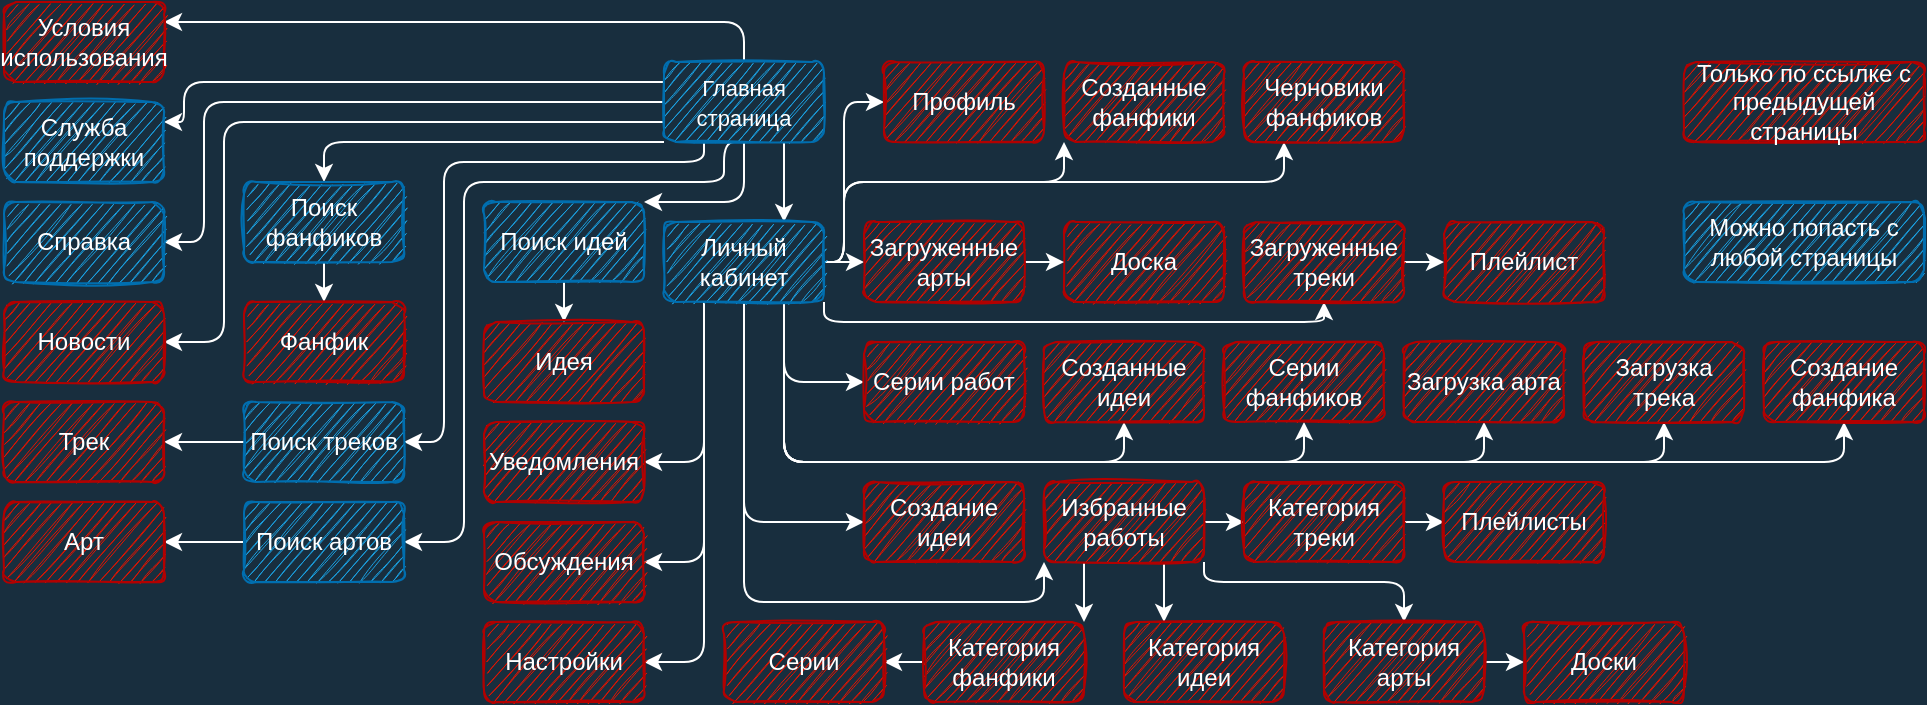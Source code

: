 <mxfile version="17.4.2" type="github">
  <diagram id="uaotouidl7DRpE_tk-Ah" name="Page-1">
    <mxGraphModel dx="1074" dy="543" grid="1" gridSize="10" guides="1" tooltips="1" connect="1" arrows="1" fold="1" page="1" pageScale="1" pageWidth="827" pageHeight="1169" background="#182E3E" math="0" shadow="0">
      <root>
        <mxCell id="0" />
        <mxCell id="1" parent="0" />
        <mxCell id="NIGUacSrwy0HxMmettO_-58" style="edgeStyle=orthogonalEdgeStyle;curved=0;rounded=1;sketch=0;orthogonalLoop=1;jettySize=auto;html=1;exitX=0;exitY=0.75;exitDx=0;exitDy=0;entryX=1;entryY=0.5;entryDx=0;entryDy=0;fontFamily=Helvetica;fontSize=11;fontColor=#FFFFFF;strokeColor=#FFFFFF;" edge="1" parent="1" source="NIGUacSrwy0HxMmettO_-1" target="NIGUacSrwy0HxMmettO_-38">
          <mxGeometry relative="1" as="geometry">
            <Array as="points">
              <mxPoint x="120" y="70" />
              <mxPoint x="120" y="180" />
            </Array>
          </mxGeometry>
        </mxCell>
        <mxCell id="NIGUacSrwy0HxMmettO_-69" style="edgeStyle=orthogonalEdgeStyle;curved=0;rounded=1;sketch=0;orthogonalLoop=1;jettySize=auto;html=1;exitX=0;exitY=0.5;exitDx=0;exitDy=0;entryX=1;entryY=0.5;entryDx=0;entryDy=0;fontFamily=Helvetica;fontSize=11;fontColor=#FFFFFF;strokeColor=#FFFFFF;" edge="1" parent="1" source="NIGUacSrwy0HxMmettO_-1" target="NIGUacSrwy0HxMmettO_-68">
          <mxGeometry relative="1" as="geometry">
            <Array as="points">
              <mxPoint x="110" y="60" />
              <mxPoint x="110" y="130" />
            </Array>
          </mxGeometry>
        </mxCell>
        <mxCell id="NIGUacSrwy0HxMmettO_-71" style="edgeStyle=orthogonalEdgeStyle;curved=0;rounded=1;sketch=0;orthogonalLoop=1;jettySize=auto;html=1;exitX=0;exitY=0.25;exitDx=0;exitDy=0;entryX=1;entryY=0.25;entryDx=0;entryDy=0;fontFamily=Helvetica;fontSize=11;fontColor=#FFFFFF;strokeColor=#FFFFFF;" edge="1" parent="1" source="NIGUacSrwy0HxMmettO_-1" target="NIGUacSrwy0HxMmettO_-70">
          <mxGeometry relative="1" as="geometry">
            <Array as="points">
              <mxPoint x="100" y="50" />
              <mxPoint x="100" y="70" />
            </Array>
          </mxGeometry>
        </mxCell>
        <mxCell id="NIGUacSrwy0HxMmettO_-72" style="edgeStyle=orthogonalEdgeStyle;curved=0;rounded=1;sketch=0;orthogonalLoop=1;jettySize=auto;html=1;exitX=0.5;exitY=1;exitDx=0;exitDy=0;entryX=1;entryY=0.5;entryDx=0;entryDy=0;fontFamily=Helvetica;fontSize=11;fontColor=#FFFFFF;strokeColor=#FFFFFF;" edge="1" parent="1" source="NIGUacSrwy0HxMmettO_-1" target="NIGUacSrwy0HxMmettO_-17">
          <mxGeometry relative="1" as="geometry">
            <Array as="points">
              <mxPoint x="370" y="80" />
              <mxPoint x="370" y="100" />
              <mxPoint x="240" y="100" />
              <mxPoint x="240" y="280" />
            </Array>
          </mxGeometry>
        </mxCell>
        <mxCell id="NIGUacSrwy0HxMmettO_-73" style="edgeStyle=orthogonalEdgeStyle;curved=0;rounded=1;sketch=0;orthogonalLoop=1;jettySize=auto;html=1;exitX=0.25;exitY=1;exitDx=0;exitDy=0;entryX=1;entryY=0.5;entryDx=0;entryDy=0;fontFamily=Helvetica;fontSize=11;fontColor=#FFFFFF;strokeColor=#FFFFFF;" edge="1" parent="1" source="NIGUacSrwy0HxMmettO_-1" target="NIGUacSrwy0HxMmettO_-16">
          <mxGeometry relative="1" as="geometry">
            <Array as="points">
              <mxPoint x="360" y="90" />
              <mxPoint x="230" y="90" />
              <mxPoint x="230" y="230" />
            </Array>
          </mxGeometry>
        </mxCell>
        <mxCell id="NIGUacSrwy0HxMmettO_-74" style="edgeStyle=orthogonalEdgeStyle;curved=0;rounded=1;sketch=0;orthogonalLoop=1;jettySize=auto;html=1;exitX=0;exitY=1;exitDx=0;exitDy=0;entryX=0.5;entryY=0;entryDx=0;entryDy=0;fontFamily=Helvetica;fontSize=11;fontColor=#FFFFFF;strokeColor=#FFFFFF;" edge="1" parent="1" source="NIGUacSrwy0HxMmettO_-1" target="NIGUacSrwy0HxMmettO_-15">
          <mxGeometry relative="1" as="geometry">
            <Array as="points">
              <mxPoint x="170" y="80" />
            </Array>
          </mxGeometry>
        </mxCell>
        <mxCell id="NIGUacSrwy0HxMmettO_-79" style="edgeStyle=orthogonalEdgeStyle;curved=0;rounded=1;sketch=0;orthogonalLoop=1;jettySize=auto;html=1;exitX=0.5;exitY=1;exitDx=0;exitDy=0;entryX=1;entryY=0;entryDx=0;entryDy=0;fontFamily=Helvetica;fontSize=11;fontColor=#FFFFFF;strokeColor=#FFFFFF;" edge="1" parent="1" source="NIGUacSrwy0HxMmettO_-1" target="NIGUacSrwy0HxMmettO_-4">
          <mxGeometry relative="1" as="geometry">
            <Array as="points">
              <mxPoint x="380" y="110" />
            </Array>
          </mxGeometry>
        </mxCell>
        <mxCell id="NIGUacSrwy0HxMmettO_-80" style="edgeStyle=orthogonalEdgeStyle;curved=0;rounded=1;sketch=0;orthogonalLoop=1;jettySize=auto;html=1;exitX=0.75;exitY=1;exitDx=0;exitDy=0;entryX=0.75;entryY=0;entryDx=0;entryDy=0;fontFamily=Helvetica;fontSize=11;fontColor=#FFFFFF;strokeColor=#FFFFFF;" edge="1" parent="1" source="NIGUacSrwy0HxMmettO_-1" target="NIGUacSrwy0HxMmettO_-14">
          <mxGeometry relative="1" as="geometry" />
        </mxCell>
        <mxCell id="NIGUacSrwy0HxMmettO_-124" style="edgeStyle=orthogonalEdgeStyle;curved=0;rounded=1;sketch=0;orthogonalLoop=1;jettySize=auto;html=1;exitX=0.5;exitY=0;exitDx=0;exitDy=0;entryX=1;entryY=0.25;entryDx=0;entryDy=0;fontFamily=Helvetica;fontSize=11;fontColor=#FFFFFF;strokeColor=#FFFFFF;" edge="1" parent="1" source="NIGUacSrwy0HxMmettO_-1" target="NIGUacSrwy0HxMmettO_-112">
          <mxGeometry relative="1" as="geometry" />
        </mxCell>
        <mxCell id="NIGUacSrwy0HxMmettO_-1" value="&lt;font color=&quot;#ffffff&quot; style=&quot;font-size: 11px&quot;&gt;Главная страница&lt;/font&gt;" style="rounded=1;whiteSpace=wrap;html=1;strokeColor=#006EAF;fillColor=#1ba1e2;sketch=1;fontColor=#ffffff;" vertex="1" parent="1">
          <mxGeometry x="340" y="40" width="80" height="40" as="geometry" />
        </mxCell>
        <mxCell id="NIGUacSrwy0HxMmettO_-62" style="edgeStyle=orthogonalEdgeStyle;curved=0;rounded=1;sketch=0;orthogonalLoop=1;jettySize=auto;html=1;exitX=0.5;exitY=1;exitDx=0;exitDy=0;entryX=0.5;entryY=0;entryDx=0;entryDy=0;fontFamily=Helvetica;fontSize=11;fontColor=#FFFFFF;strokeColor=#FFFFFF;" edge="1" parent="1" source="NIGUacSrwy0HxMmettO_-4" target="NIGUacSrwy0HxMmettO_-30">
          <mxGeometry relative="1" as="geometry" />
        </mxCell>
        <mxCell id="NIGUacSrwy0HxMmettO_-4" value="&lt;font color=&quot;#ffffff&quot;&gt;Поиск идей&lt;/font&gt;" style="rounded=1;whiteSpace=wrap;html=1;strokeColor=#006EAF;fillColor=#1ba1e2;sketch=1;fontColor=#ffffff;" vertex="1" parent="1">
          <mxGeometry x="250" y="110" width="80" height="40" as="geometry" />
        </mxCell>
        <mxCell id="NIGUacSrwy0HxMmettO_-90" style="edgeStyle=orthogonalEdgeStyle;curved=0;rounded=1;sketch=0;orthogonalLoop=1;jettySize=auto;html=1;exitX=1;exitY=0.5;exitDx=0;exitDy=0;entryX=0;entryY=0.5;entryDx=0;entryDy=0;fontFamily=Helvetica;fontSize=11;fontColor=#FFFFFF;strokeColor=#FFFFFF;" edge="1" parent="1" source="NIGUacSrwy0HxMmettO_-14" target="NIGUacSrwy0HxMmettO_-85">
          <mxGeometry relative="1" as="geometry">
            <Array as="points">
              <mxPoint x="430" y="140" />
              <mxPoint x="430" y="60" />
            </Array>
          </mxGeometry>
        </mxCell>
        <mxCell id="NIGUacSrwy0HxMmettO_-91" style="edgeStyle=orthogonalEdgeStyle;curved=0;rounded=1;sketch=0;orthogonalLoop=1;jettySize=auto;html=1;exitX=1;exitY=0.5;exitDx=0;exitDy=0;entryX=0;entryY=1;entryDx=0;entryDy=0;fontFamily=Helvetica;fontSize=11;fontColor=#FFFFFF;strokeColor=#FFFFFF;" edge="1" parent="1" source="NIGUacSrwy0HxMmettO_-14" target="NIGUacSrwy0HxMmettO_-84">
          <mxGeometry relative="1" as="geometry">
            <Array as="points">
              <mxPoint x="430" y="140" />
              <mxPoint x="430" y="100" />
              <mxPoint x="540" y="100" />
            </Array>
          </mxGeometry>
        </mxCell>
        <mxCell id="NIGUacSrwy0HxMmettO_-92" style="edgeStyle=orthogonalEdgeStyle;curved=0;rounded=1;sketch=0;orthogonalLoop=1;jettySize=auto;html=1;exitX=1;exitY=0.5;exitDx=0;exitDy=0;entryX=0.25;entryY=1;entryDx=0;entryDy=0;fontFamily=Helvetica;fontSize=11;fontColor=#FFFFFF;strokeColor=#FFFFFF;" edge="1" parent="1" source="NIGUacSrwy0HxMmettO_-14" target="NIGUacSrwy0HxMmettO_-83">
          <mxGeometry relative="1" as="geometry">
            <Array as="points">
              <mxPoint x="430" y="140" />
              <mxPoint x="430" y="100" />
              <mxPoint x="650" y="100" />
            </Array>
          </mxGeometry>
        </mxCell>
        <mxCell id="NIGUacSrwy0HxMmettO_-93" style="edgeStyle=orthogonalEdgeStyle;curved=0;rounded=1;sketch=0;orthogonalLoop=1;jettySize=auto;html=1;exitX=1;exitY=0.5;exitDx=0;exitDy=0;entryX=0;entryY=0.5;entryDx=0;entryDy=0;fontFamily=Helvetica;fontSize=11;fontColor=#FFFFFF;strokeColor=#FFFFFF;" edge="1" parent="1" source="NIGUacSrwy0HxMmettO_-14" target="NIGUacSrwy0HxMmettO_-82">
          <mxGeometry relative="1" as="geometry" />
        </mxCell>
        <mxCell id="NIGUacSrwy0HxMmettO_-101" style="edgeStyle=orthogonalEdgeStyle;curved=0;rounded=1;sketch=0;orthogonalLoop=1;jettySize=auto;html=1;exitX=0.25;exitY=1;exitDx=0;exitDy=0;entryX=1;entryY=0.5;entryDx=0;entryDy=0;fontFamily=Helvetica;fontSize=11;fontColor=#FFFFFF;strokeColor=#FFFFFF;" edge="1" parent="1" source="NIGUacSrwy0HxMmettO_-14" target="NIGUacSrwy0HxMmettO_-99">
          <mxGeometry relative="1" as="geometry" />
        </mxCell>
        <mxCell id="NIGUacSrwy0HxMmettO_-102" style="edgeStyle=orthogonalEdgeStyle;curved=0;rounded=1;sketch=0;orthogonalLoop=1;jettySize=auto;html=1;exitX=0.25;exitY=1;exitDx=0;exitDy=0;entryX=1;entryY=0.5;entryDx=0;entryDy=0;fontFamily=Helvetica;fontSize=11;fontColor=#FFFFFF;strokeColor=#FFFFFF;" edge="1" parent="1" source="NIGUacSrwy0HxMmettO_-14" target="NIGUacSrwy0HxMmettO_-98">
          <mxGeometry relative="1" as="geometry" />
        </mxCell>
        <mxCell id="NIGUacSrwy0HxMmettO_-103" style="edgeStyle=orthogonalEdgeStyle;curved=0;rounded=1;sketch=0;orthogonalLoop=1;jettySize=auto;html=1;exitX=0.25;exitY=1;exitDx=0;exitDy=0;entryX=1;entryY=0.5;entryDx=0;entryDy=0;fontFamily=Helvetica;fontSize=11;fontColor=#FFFFFF;strokeColor=#FFFFFF;" edge="1" parent="1" source="NIGUacSrwy0HxMmettO_-14" target="NIGUacSrwy0HxMmettO_-97">
          <mxGeometry relative="1" as="geometry">
            <Array as="points">
              <mxPoint x="360" y="340" />
            </Array>
          </mxGeometry>
        </mxCell>
        <mxCell id="NIGUacSrwy0HxMmettO_-107" style="edgeStyle=orthogonalEdgeStyle;curved=0;rounded=1;sketch=0;orthogonalLoop=1;jettySize=auto;html=1;exitX=1;exitY=1;exitDx=0;exitDy=0;entryX=0.5;entryY=1;entryDx=0;entryDy=0;fontFamily=Helvetica;fontSize=11;fontColor=#FFFFFF;strokeColor=#FFFFFF;" edge="1" parent="1" source="NIGUacSrwy0HxMmettO_-14" target="NIGUacSrwy0HxMmettO_-104">
          <mxGeometry relative="1" as="geometry">
            <Array as="points">
              <mxPoint x="420" y="170" />
              <mxPoint x="670" y="170" />
            </Array>
          </mxGeometry>
        </mxCell>
        <mxCell id="NIGUacSrwy0HxMmettO_-109" style="edgeStyle=orthogonalEdgeStyle;curved=0;rounded=1;sketch=0;orthogonalLoop=1;jettySize=auto;html=1;exitX=0.75;exitY=1;exitDx=0;exitDy=0;entryX=0;entryY=0.5;entryDx=0;entryDy=0;fontFamily=Helvetica;fontSize=11;fontColor=#FFFFFF;strokeColor=#FFFFFF;" edge="1" parent="1" source="NIGUacSrwy0HxMmettO_-14" target="NIGUacSrwy0HxMmettO_-96">
          <mxGeometry relative="1" as="geometry" />
        </mxCell>
        <mxCell id="NIGUacSrwy0HxMmettO_-110" style="edgeStyle=orthogonalEdgeStyle;curved=0;rounded=1;sketch=0;orthogonalLoop=1;jettySize=auto;html=1;exitX=0.75;exitY=1;exitDx=0;exitDy=0;entryX=0.5;entryY=1;entryDx=0;entryDy=0;fontFamily=Helvetica;fontSize=11;fontColor=#FFFFFF;strokeColor=#FFFFFF;" edge="1" parent="1" source="NIGUacSrwy0HxMmettO_-14" target="NIGUacSrwy0HxMmettO_-95">
          <mxGeometry relative="1" as="geometry" />
        </mxCell>
        <mxCell id="NIGUacSrwy0HxMmettO_-111" style="edgeStyle=orthogonalEdgeStyle;curved=0;rounded=1;sketch=0;orthogonalLoop=1;jettySize=auto;html=1;exitX=0.75;exitY=1;exitDx=0;exitDy=0;entryX=0.5;entryY=1;entryDx=0;entryDy=0;fontFamily=Helvetica;fontSize=11;fontColor=#FFFFFF;strokeColor=#FFFFFF;" edge="1" parent="1" source="NIGUacSrwy0HxMmettO_-14" target="NIGUacSrwy0HxMmettO_-94">
          <mxGeometry relative="1" as="geometry" />
        </mxCell>
        <mxCell id="NIGUacSrwy0HxMmettO_-118" style="edgeStyle=orthogonalEdgeStyle;curved=0;rounded=1;sketch=0;orthogonalLoop=1;jettySize=auto;html=1;exitX=0.75;exitY=1;exitDx=0;exitDy=0;entryX=0.5;entryY=1;entryDx=0;entryDy=0;fontFamily=Helvetica;fontSize=11;fontColor=#FFFFFF;strokeColor=#FFFFFF;" edge="1" parent="1" source="NIGUacSrwy0HxMmettO_-14" target="NIGUacSrwy0HxMmettO_-117">
          <mxGeometry relative="1" as="geometry" />
        </mxCell>
        <mxCell id="NIGUacSrwy0HxMmettO_-119" style="edgeStyle=orthogonalEdgeStyle;curved=0;rounded=1;sketch=0;orthogonalLoop=1;jettySize=auto;html=1;exitX=0.75;exitY=1;exitDx=0;exitDy=0;entryX=0.5;entryY=1;entryDx=0;entryDy=0;fontFamily=Helvetica;fontSize=11;fontColor=#FFFFFF;strokeColor=#FFFFFF;" edge="1" parent="1" source="NIGUacSrwy0HxMmettO_-14" target="NIGUacSrwy0HxMmettO_-116">
          <mxGeometry relative="1" as="geometry" />
        </mxCell>
        <mxCell id="NIGUacSrwy0HxMmettO_-120" style="edgeStyle=orthogonalEdgeStyle;curved=0;rounded=1;sketch=0;orthogonalLoop=1;jettySize=auto;html=1;exitX=0.75;exitY=1;exitDx=0;exitDy=0;fontFamily=Helvetica;fontSize=11;fontColor=#FFFFFF;strokeColor=#FFFFFF;entryX=0.5;entryY=1;entryDx=0;entryDy=0;" edge="1" parent="1" source="NIGUacSrwy0HxMmettO_-14" target="NIGUacSrwy0HxMmettO_-115">
          <mxGeometry relative="1" as="geometry">
            <mxPoint x="911.6" y="230" as="targetPoint" />
          </mxGeometry>
        </mxCell>
        <mxCell id="NIGUacSrwy0HxMmettO_-122" style="edgeStyle=orthogonalEdgeStyle;curved=0;rounded=1;sketch=0;orthogonalLoop=1;jettySize=auto;html=1;exitX=0.5;exitY=1;exitDx=0;exitDy=0;entryX=0;entryY=0.5;entryDx=0;entryDy=0;fontFamily=Helvetica;fontSize=11;fontColor=#FFFFFF;strokeColor=#FFFFFF;" edge="1" parent="1" source="NIGUacSrwy0HxMmettO_-14" target="NIGUacSrwy0HxMmettO_-114">
          <mxGeometry relative="1" as="geometry" />
        </mxCell>
        <mxCell id="NIGUacSrwy0HxMmettO_-123" style="edgeStyle=orthogonalEdgeStyle;curved=0;rounded=1;sketch=0;orthogonalLoop=1;jettySize=auto;html=1;exitX=0.5;exitY=1;exitDx=0;exitDy=0;entryX=0;entryY=1;entryDx=0;entryDy=0;fontFamily=Helvetica;fontSize=11;fontColor=#FFFFFF;strokeColor=#FFFFFF;" edge="1" parent="1" source="NIGUacSrwy0HxMmettO_-14" target="NIGUacSrwy0HxMmettO_-113">
          <mxGeometry relative="1" as="geometry">
            <Array as="points">
              <mxPoint x="380" y="310" />
              <mxPoint x="530" y="310" />
            </Array>
          </mxGeometry>
        </mxCell>
        <mxCell id="NIGUacSrwy0HxMmettO_-14" value="&lt;font color=&quot;#ffffff&quot;&gt;Личный кабинет&lt;/font&gt;" style="rounded=1;whiteSpace=wrap;html=1;strokeColor=#006EAF;fillColor=#1ba1e2;sketch=1;fontColor=#ffffff;" vertex="1" parent="1">
          <mxGeometry x="340" y="120" width="80" height="40" as="geometry" />
        </mxCell>
        <mxCell id="NIGUacSrwy0HxMmettO_-59" style="edgeStyle=orthogonalEdgeStyle;curved=0;rounded=1;sketch=0;orthogonalLoop=1;jettySize=auto;html=1;exitX=0.5;exitY=1;exitDx=0;exitDy=0;entryX=0.5;entryY=0;entryDx=0;entryDy=0;fontFamily=Helvetica;fontSize=11;fontColor=#FFFFFF;strokeColor=#FFFFFF;" edge="1" parent="1" source="NIGUacSrwy0HxMmettO_-15" target="NIGUacSrwy0HxMmettO_-24">
          <mxGeometry relative="1" as="geometry" />
        </mxCell>
        <mxCell id="NIGUacSrwy0HxMmettO_-15" value="&lt;font color=&quot;#ffffff&quot;&gt;Поиск фанфиков&lt;/font&gt;" style="rounded=1;whiteSpace=wrap;html=1;strokeColor=#006EAF;fillColor=#1ba1e2;sketch=1;fontColor=#ffffff;" vertex="1" parent="1">
          <mxGeometry x="130" y="100" width="80" height="40" as="geometry" />
        </mxCell>
        <mxCell id="NIGUacSrwy0HxMmettO_-81" style="edgeStyle=orthogonalEdgeStyle;curved=0;rounded=1;sketch=0;orthogonalLoop=1;jettySize=auto;html=1;exitX=0;exitY=0.5;exitDx=0;exitDy=0;entryX=1;entryY=0.5;entryDx=0;entryDy=0;fontFamily=Helvetica;fontSize=11;fontColor=#FFFFFF;strokeColor=#FFFFFF;" edge="1" parent="1" source="NIGUacSrwy0HxMmettO_-16" target="NIGUacSrwy0HxMmettO_-25">
          <mxGeometry relative="1" as="geometry" />
        </mxCell>
        <mxCell id="NIGUacSrwy0HxMmettO_-16" value="&lt;font color=&quot;#ffffff&quot;&gt;Поиск треков&lt;/font&gt;" style="rounded=1;whiteSpace=wrap;html=1;strokeColor=#006EAF;fillColor=#1ba1e2;sketch=1;fontColor=#ffffff;" vertex="1" parent="1">
          <mxGeometry x="130" y="210" width="80" height="40" as="geometry" />
        </mxCell>
        <mxCell id="NIGUacSrwy0HxMmettO_-61" style="edgeStyle=orthogonalEdgeStyle;curved=0;rounded=1;sketch=0;orthogonalLoop=1;jettySize=auto;html=1;exitX=0;exitY=0.5;exitDx=0;exitDy=0;entryX=1;entryY=0.5;entryDx=0;entryDy=0;fontFamily=Helvetica;fontSize=11;fontColor=#FFFFFF;strokeColor=#FFFFFF;" edge="1" parent="1" source="NIGUacSrwy0HxMmettO_-17" target="NIGUacSrwy0HxMmettO_-26">
          <mxGeometry relative="1" as="geometry">
            <Array as="points" />
          </mxGeometry>
        </mxCell>
        <mxCell id="NIGUacSrwy0HxMmettO_-17" value="&lt;font color=&quot;#ffffff&quot;&gt;Поиск артов&lt;/font&gt;" style="rounded=1;whiteSpace=wrap;html=1;strokeColor=#006EAF;fillColor=#1ba1e2;sketch=1;fontColor=#ffffff;" vertex="1" parent="1">
          <mxGeometry x="130" y="260" width="80" height="40" as="geometry" />
        </mxCell>
        <mxCell id="NIGUacSrwy0HxMmettO_-23" value="&lt;font color=&quot;#ffffff&quot;&gt;Доска&lt;/font&gt;" style="rounded=1;whiteSpace=wrap;html=1;strokeColor=#B20000;fillColor=#e51400;sketch=1;fontColor=#ffffff;" vertex="1" parent="1">
          <mxGeometry x="540" y="120" width="80" height="40" as="geometry" />
        </mxCell>
        <mxCell id="NIGUacSrwy0HxMmettO_-24" value="&lt;font color=&quot;#ffffff&quot;&gt;Фанфик&lt;/font&gt;" style="rounded=1;whiteSpace=wrap;html=1;strokeColor=#B20000;fillColor=#e51400;sketch=1;fontColor=#ffffff;" vertex="1" parent="1">
          <mxGeometry x="130" y="160" width="80" height="40" as="geometry" />
        </mxCell>
        <mxCell id="NIGUacSrwy0HxMmettO_-25" value="&lt;font color=&quot;#ffffff&quot;&gt;Трек&lt;/font&gt;" style="rounded=1;whiteSpace=wrap;html=1;strokeColor=#B20000;fillColor=#e51400;sketch=1;fontColor=#ffffff;" vertex="1" parent="1">
          <mxGeometry x="10" y="210" width="80" height="40" as="geometry" />
        </mxCell>
        <mxCell id="NIGUacSrwy0HxMmettO_-26" value="&lt;font color=&quot;#ffffff&quot;&gt;Арт&lt;/font&gt;" style="rounded=1;whiteSpace=wrap;html=1;strokeColor=#B20000;fillColor=#e51400;sketch=1;fontColor=#ffffff;" vertex="1" parent="1">
          <mxGeometry x="10" y="260" width="80" height="40" as="geometry" />
        </mxCell>
        <mxCell id="NIGUacSrwy0HxMmettO_-30" value="&lt;font color=&quot;#ffffff&quot;&gt;Идея&lt;/font&gt;" style="rounded=1;whiteSpace=wrap;html=1;strokeColor=#B20000;fillColor=#e51400;sketch=1;fontColor=#ffffff;" vertex="1" parent="1">
          <mxGeometry x="250" y="170" width="80" height="40" as="geometry" />
        </mxCell>
        <mxCell id="NIGUacSrwy0HxMmettO_-36" value="&lt;font color=&quot;#ffffff&quot;&gt;Только по ссылке с предыдущей страницы&lt;/font&gt;" style="rounded=1;whiteSpace=wrap;html=1;strokeColor=#B20000;fillColor=#e51400;sketch=1;fontColor=#ffffff;" vertex="1" parent="1">
          <mxGeometry x="850" y="40" width="120" height="40" as="geometry" />
        </mxCell>
        <mxCell id="NIGUacSrwy0HxMmettO_-37" value="&lt;font color=&quot;#ffffff&quot;&gt;Можно попасть с любой страницы&lt;/font&gt;" style="rounded=1;whiteSpace=wrap;html=1;strokeColor=#006EAF;fillColor=#1ba1e2;sketch=1;fontColor=#ffffff;" vertex="1" parent="1">
          <mxGeometry x="850" y="110" width="120" height="40" as="geometry" />
        </mxCell>
        <mxCell id="NIGUacSrwy0HxMmettO_-38" value="&lt;font color=&quot;#ffffff&quot;&gt;Новости&lt;/font&gt;" style="rounded=1;whiteSpace=wrap;html=1;strokeColor=#B20000;fillColor=#e51400;sketch=1;fontColor=#ffffff;" vertex="1" parent="1">
          <mxGeometry x="10" y="160" width="80" height="40" as="geometry" />
        </mxCell>
        <mxCell id="NIGUacSrwy0HxMmettO_-68" value="&lt;font color=&quot;#ffffff&quot;&gt;Справка&lt;/font&gt;" style="rounded=1;whiteSpace=wrap;html=1;strokeColor=#006EAF;fillColor=#1ba1e2;sketch=1;fontColor=#ffffff;" vertex="1" parent="1">
          <mxGeometry x="10" y="110" width="80" height="40" as="geometry" />
        </mxCell>
        <mxCell id="NIGUacSrwy0HxMmettO_-70" value="&lt;font color=&quot;#ffffff&quot;&gt;Служба поддержки&lt;/font&gt;" style="rounded=1;whiteSpace=wrap;html=1;strokeColor=#006EAF;fillColor=#1ba1e2;sketch=1;fontColor=#ffffff;" vertex="1" parent="1">
          <mxGeometry x="10" y="60" width="80" height="40" as="geometry" />
        </mxCell>
        <mxCell id="NIGUacSrwy0HxMmettO_-89" style="edgeStyle=orthogonalEdgeStyle;curved=0;rounded=1;sketch=0;orthogonalLoop=1;jettySize=auto;html=1;exitX=1;exitY=0.5;exitDx=0;exitDy=0;entryX=0;entryY=0.5;entryDx=0;entryDy=0;fontFamily=Helvetica;fontSize=11;fontColor=#FFFFFF;strokeColor=#FFFFFF;" edge="1" parent="1" source="NIGUacSrwy0HxMmettO_-82" target="NIGUacSrwy0HxMmettO_-23">
          <mxGeometry relative="1" as="geometry" />
        </mxCell>
        <mxCell id="NIGUacSrwy0HxMmettO_-82" value="&lt;font color=&quot;#ffffff&quot;&gt;Загруженные арты&lt;/font&gt;" style="rounded=1;whiteSpace=wrap;html=1;strokeColor=#B20000;fillColor=#e51400;sketch=1;fontColor=#ffffff;" vertex="1" parent="1">
          <mxGeometry x="440" y="120" width="80" height="40" as="geometry" />
        </mxCell>
        <mxCell id="NIGUacSrwy0HxMmettO_-83" value="Черновики фанфиков" style="rounded=1;whiteSpace=wrap;html=1;strokeColor=#B20000;fillColor=#e51400;sketch=1;fontColor=#ffffff;" vertex="1" parent="1">
          <mxGeometry x="630" y="40" width="80" height="40" as="geometry" />
        </mxCell>
        <mxCell id="NIGUacSrwy0HxMmettO_-84" value="Созданные фанфики" style="rounded=1;whiteSpace=wrap;html=1;strokeColor=#B20000;fillColor=#e51400;sketch=1;fontColor=#ffffff;" vertex="1" parent="1">
          <mxGeometry x="540" y="40" width="80" height="40" as="geometry" />
        </mxCell>
        <mxCell id="NIGUacSrwy0HxMmettO_-85" value="Профиль" style="rounded=1;whiteSpace=wrap;html=1;strokeColor=#B20000;fillColor=#e51400;sketch=1;fontColor=#ffffff;" vertex="1" parent="1">
          <mxGeometry x="450" y="40" width="80" height="40" as="geometry" />
        </mxCell>
        <mxCell id="NIGUacSrwy0HxMmettO_-134" style="edgeStyle=orthogonalEdgeStyle;curved=0;rounded=1;sketch=0;orthogonalLoop=1;jettySize=auto;html=1;exitX=0;exitY=0.5;exitDx=0;exitDy=0;entryX=1;entryY=0.5;entryDx=0;entryDy=0;fontFamily=Helvetica;fontSize=11;fontColor=#FFFFFF;strokeColor=#FFFFFF;" edge="1" parent="1" source="NIGUacSrwy0HxMmettO_-86" target="NIGUacSrwy0HxMmettO_-129">
          <mxGeometry relative="1" as="geometry" />
        </mxCell>
        <mxCell id="NIGUacSrwy0HxMmettO_-86" value="&lt;font color=&quot;#ffffff&quot;&gt;Категория фанфики&lt;/font&gt;" style="rounded=1;whiteSpace=wrap;html=1;strokeColor=#B20000;fillColor=#e51400;sketch=1;fontColor=#ffffff;" vertex="1" parent="1">
          <mxGeometry x="470" y="320" width="80" height="40" as="geometry" />
        </mxCell>
        <mxCell id="NIGUacSrwy0HxMmettO_-94" value="&lt;font color=&quot;#ffffff&quot;&gt;Серии фанфиков&lt;/font&gt;" style="rounded=1;whiteSpace=wrap;html=1;strokeColor=#B20000;fillColor=#e51400;sketch=1;fontColor=#ffffff;" vertex="1" parent="1">
          <mxGeometry x="620" y="180" width="80" height="40" as="geometry" />
        </mxCell>
        <mxCell id="NIGUacSrwy0HxMmettO_-95" value="&lt;font color=&quot;#ffffff&quot;&gt;Созданные идеи&lt;/font&gt;" style="rounded=1;whiteSpace=wrap;html=1;strokeColor=#B20000;fillColor=#e51400;sketch=1;fontColor=#ffffff;" vertex="1" parent="1">
          <mxGeometry x="530" y="180" width="80" height="40" as="geometry" />
        </mxCell>
        <mxCell id="NIGUacSrwy0HxMmettO_-96" value="&lt;font color=&quot;#ffffff&quot;&gt;Серии работ&lt;/font&gt;" style="rounded=1;whiteSpace=wrap;html=1;strokeColor=#B20000;fillColor=#e51400;sketch=1;fontColor=#ffffff;" vertex="1" parent="1">
          <mxGeometry x="440" y="180" width="80" height="40" as="geometry" />
        </mxCell>
        <mxCell id="NIGUacSrwy0HxMmettO_-97" value="&lt;font color=&quot;#ffffff&quot;&gt;Настройки&lt;/font&gt;" style="rounded=1;whiteSpace=wrap;html=1;strokeColor=#B20000;fillColor=#e51400;sketch=1;fontColor=#ffffff;" vertex="1" parent="1">
          <mxGeometry x="250" y="320" width="80" height="40" as="geometry" />
        </mxCell>
        <mxCell id="NIGUacSrwy0HxMmettO_-98" value="&lt;font color=&quot;#ffffff&quot;&gt;Обсуждения&lt;/font&gt;" style="rounded=1;whiteSpace=wrap;html=1;strokeColor=#B20000;fillColor=#e51400;sketch=1;fontColor=#ffffff;" vertex="1" parent="1">
          <mxGeometry x="250" y="270" width="80" height="40" as="geometry" />
        </mxCell>
        <mxCell id="NIGUacSrwy0HxMmettO_-99" value="&lt;font color=&quot;#ffffff&quot;&gt;Уведомления&lt;/font&gt;" style="rounded=1;whiteSpace=wrap;html=1;strokeColor=#B20000;fillColor=#e51400;sketch=1;fontColor=#ffffff;" vertex="1" parent="1">
          <mxGeometry x="250" y="220" width="80" height="40" as="geometry" />
        </mxCell>
        <mxCell id="NIGUacSrwy0HxMmettO_-106" style="edgeStyle=orthogonalEdgeStyle;curved=0;rounded=1;sketch=0;orthogonalLoop=1;jettySize=auto;html=1;exitX=1;exitY=0.5;exitDx=0;exitDy=0;entryX=0;entryY=0.5;entryDx=0;entryDy=0;fontFamily=Helvetica;fontSize=11;fontColor=#FFFFFF;strokeColor=#FFFFFF;" edge="1" parent="1" source="NIGUacSrwy0HxMmettO_-104" target="NIGUacSrwy0HxMmettO_-105">
          <mxGeometry relative="1" as="geometry" />
        </mxCell>
        <mxCell id="NIGUacSrwy0HxMmettO_-104" value="&lt;font color=&quot;#ffffff&quot;&gt;Загруженные треки&lt;/font&gt;" style="rounded=1;whiteSpace=wrap;html=1;strokeColor=#B20000;fillColor=#e51400;sketch=1;fontColor=#ffffff;" vertex="1" parent="1">
          <mxGeometry x="630" y="120" width="80" height="40" as="geometry" />
        </mxCell>
        <mxCell id="NIGUacSrwy0HxMmettO_-105" value="&lt;font color=&quot;#ffffff&quot;&gt;Плейлист&lt;/font&gt;" style="rounded=1;whiteSpace=wrap;html=1;strokeColor=#B20000;fillColor=#e51400;sketch=1;fontColor=#ffffff;" vertex="1" parent="1">
          <mxGeometry x="730" y="120" width="80" height="40" as="geometry" />
        </mxCell>
        <mxCell id="NIGUacSrwy0HxMmettO_-112" value="&lt;font color=&quot;#ffffff&quot;&gt;Условия использования&lt;/font&gt;" style="rounded=1;whiteSpace=wrap;html=1;strokeColor=#B20000;fillColor=#e51400;sketch=1;fontColor=#ffffff;" vertex="1" parent="1">
          <mxGeometry x="10" y="10" width="80" height="40" as="geometry" />
        </mxCell>
        <mxCell id="NIGUacSrwy0HxMmettO_-139" style="edgeStyle=orthogonalEdgeStyle;curved=0;rounded=1;sketch=0;orthogonalLoop=1;jettySize=auto;html=1;exitX=1;exitY=0.5;exitDx=0;exitDy=0;entryX=0;entryY=0.5;entryDx=0;entryDy=0;fontFamily=Helvetica;fontSize=11;fontColor=#FFFFFF;strokeColor=#FFFFFF;" edge="1" parent="1" source="NIGUacSrwy0HxMmettO_-113" target="NIGUacSrwy0HxMmettO_-127">
          <mxGeometry relative="1" as="geometry" />
        </mxCell>
        <mxCell id="NIGUacSrwy0HxMmettO_-141" style="edgeStyle=orthogonalEdgeStyle;curved=0;rounded=1;sketch=0;orthogonalLoop=1;jettySize=auto;html=1;exitX=0.25;exitY=1;exitDx=0;exitDy=0;entryX=1;entryY=0;entryDx=0;entryDy=0;fontFamily=Helvetica;fontSize=11;fontColor=#FFFFFF;strokeColor=#FFFFFF;" edge="1" parent="1" source="NIGUacSrwy0HxMmettO_-113" target="NIGUacSrwy0HxMmettO_-86">
          <mxGeometry relative="1" as="geometry" />
        </mxCell>
        <mxCell id="NIGUacSrwy0HxMmettO_-142" style="edgeStyle=orthogonalEdgeStyle;curved=0;rounded=1;sketch=0;orthogonalLoop=1;jettySize=auto;html=1;exitX=0.75;exitY=1;exitDx=0;exitDy=0;entryX=0.25;entryY=0;entryDx=0;entryDy=0;fontFamily=Helvetica;fontSize=11;fontColor=#FFFFFF;strokeColor=#FFFFFF;" edge="1" parent="1" source="NIGUacSrwy0HxMmettO_-113" target="NIGUacSrwy0HxMmettO_-125">
          <mxGeometry relative="1" as="geometry" />
        </mxCell>
        <mxCell id="NIGUacSrwy0HxMmettO_-143" style="edgeStyle=orthogonalEdgeStyle;curved=0;rounded=1;sketch=0;orthogonalLoop=1;jettySize=auto;html=1;exitX=1;exitY=1;exitDx=0;exitDy=0;entryX=0.5;entryY=0;entryDx=0;entryDy=0;fontFamily=Helvetica;fontSize=11;fontColor=#FFFFFF;strokeColor=#FFFFFF;" edge="1" parent="1" source="NIGUacSrwy0HxMmettO_-113" target="NIGUacSrwy0HxMmettO_-126">
          <mxGeometry relative="1" as="geometry">
            <Array as="points">
              <mxPoint x="610" y="300" />
              <mxPoint x="710" y="300" />
            </Array>
          </mxGeometry>
        </mxCell>
        <mxCell id="NIGUacSrwy0HxMmettO_-113" value="&lt;font color=&quot;#ffffff&quot;&gt;Избранные работы&lt;/font&gt;" style="rounded=1;whiteSpace=wrap;html=1;strokeColor=#B20000;fillColor=#e51400;sketch=1;fontColor=#ffffff;" vertex="1" parent="1">
          <mxGeometry x="530" y="250" width="80" height="40" as="geometry" />
        </mxCell>
        <mxCell id="NIGUacSrwy0HxMmettO_-114" value="&lt;font color=&quot;#ffffff&quot;&gt;Создание идеи&lt;/font&gt;" style="rounded=1;whiteSpace=wrap;html=1;strokeColor=#B20000;fillColor=#e51400;sketch=1;fontColor=#ffffff;" vertex="1" parent="1">
          <mxGeometry x="440" y="250" width="80" height="40" as="geometry" />
        </mxCell>
        <mxCell id="NIGUacSrwy0HxMmettO_-115" value="&lt;font color=&quot;#ffffff&quot;&gt;Создание фанфика&lt;/font&gt;" style="rounded=1;whiteSpace=wrap;html=1;strokeColor=#B20000;fillColor=#e51400;sketch=1;fontColor=#ffffff;" vertex="1" parent="1">
          <mxGeometry x="890" y="180" width="80" height="40" as="geometry" />
        </mxCell>
        <mxCell id="NIGUacSrwy0HxMmettO_-116" value="&lt;font color=&quot;#ffffff&quot;&gt;Загрузка трека&lt;/font&gt;" style="rounded=1;whiteSpace=wrap;html=1;strokeColor=#B20000;fillColor=#e51400;sketch=1;fontColor=#ffffff;" vertex="1" parent="1">
          <mxGeometry x="800" y="180" width="80" height="40" as="geometry" />
        </mxCell>
        <mxCell id="NIGUacSrwy0HxMmettO_-117" value="&lt;font color=&quot;#ffffff&quot;&gt;Загрузка арта&lt;/font&gt;" style="rounded=1;whiteSpace=wrap;html=1;strokeColor=#B20000;fillColor=#e51400;sketch=1;fontColor=#ffffff;" vertex="1" parent="1">
          <mxGeometry x="710" y="180" width="80" height="40" as="geometry" />
        </mxCell>
        <mxCell id="NIGUacSrwy0HxMmettO_-125" value="&lt;font color=&quot;#ffffff&quot;&gt;Категория идеи&lt;/font&gt;" style="rounded=1;whiteSpace=wrap;html=1;strokeColor=#B20000;fillColor=#e51400;sketch=1;fontColor=#ffffff;" vertex="1" parent="1">
          <mxGeometry x="570" y="320" width="80" height="40" as="geometry" />
        </mxCell>
        <mxCell id="NIGUacSrwy0HxMmettO_-135" style="edgeStyle=orthogonalEdgeStyle;curved=0;rounded=1;sketch=0;orthogonalLoop=1;jettySize=auto;html=1;exitX=1;exitY=0.5;exitDx=0;exitDy=0;entryX=0;entryY=0.5;entryDx=0;entryDy=0;fontFamily=Helvetica;fontSize=11;fontColor=#FFFFFF;strokeColor=#FFFFFF;" edge="1" parent="1" source="NIGUacSrwy0HxMmettO_-126" target="NIGUacSrwy0HxMmettO_-130">
          <mxGeometry relative="1" as="geometry" />
        </mxCell>
        <mxCell id="NIGUacSrwy0HxMmettO_-126" value="&lt;font color=&quot;#ffffff&quot;&gt;Категория арты&lt;/font&gt;" style="rounded=1;whiteSpace=wrap;html=1;strokeColor=#B20000;fillColor=#e51400;sketch=1;fontColor=#ffffff;" vertex="1" parent="1">
          <mxGeometry x="670" y="320" width="80" height="40" as="geometry" />
        </mxCell>
        <mxCell id="NIGUacSrwy0HxMmettO_-138" style="edgeStyle=orthogonalEdgeStyle;curved=0;rounded=1;sketch=0;orthogonalLoop=1;jettySize=auto;html=1;exitX=1;exitY=0.5;exitDx=0;exitDy=0;entryX=0;entryY=0.5;entryDx=0;entryDy=0;fontFamily=Helvetica;fontSize=11;fontColor=#FFFFFF;strokeColor=#FFFFFF;" edge="1" parent="1" source="NIGUacSrwy0HxMmettO_-127" target="NIGUacSrwy0HxMmettO_-131">
          <mxGeometry relative="1" as="geometry" />
        </mxCell>
        <mxCell id="NIGUacSrwy0HxMmettO_-127" value="&lt;font color=&quot;#ffffff&quot;&gt;Категория треки&lt;/font&gt;" style="rounded=1;whiteSpace=wrap;html=1;strokeColor=#B20000;fillColor=#e51400;sketch=1;fontColor=#ffffff;" vertex="1" parent="1">
          <mxGeometry x="630" y="250" width="80" height="40" as="geometry" />
        </mxCell>
        <mxCell id="NIGUacSrwy0HxMmettO_-129" value="&lt;font color=&quot;#ffffff&quot;&gt;Серии&lt;/font&gt;" style="rounded=1;whiteSpace=wrap;html=1;strokeColor=#B20000;fillColor=#e51400;sketch=1;fontColor=#ffffff;" vertex="1" parent="1">
          <mxGeometry x="370" y="320" width="80" height="40" as="geometry" />
        </mxCell>
        <mxCell id="NIGUacSrwy0HxMmettO_-130" value="&lt;font color=&quot;#ffffff&quot;&gt;Доски&lt;/font&gt;" style="rounded=1;whiteSpace=wrap;html=1;strokeColor=#B20000;fillColor=#e51400;sketch=1;fontColor=#ffffff;" vertex="1" parent="1">
          <mxGeometry x="770" y="320" width="80" height="40" as="geometry" />
        </mxCell>
        <mxCell id="NIGUacSrwy0HxMmettO_-131" value="Плейлисты" style="rounded=1;whiteSpace=wrap;html=1;strokeColor=#B20000;fillColor=#e51400;sketch=1;fontColor=#ffffff;" vertex="1" parent="1">
          <mxGeometry x="730" y="250" width="80" height="40" as="geometry" />
        </mxCell>
      </root>
    </mxGraphModel>
  </diagram>
</mxfile>
